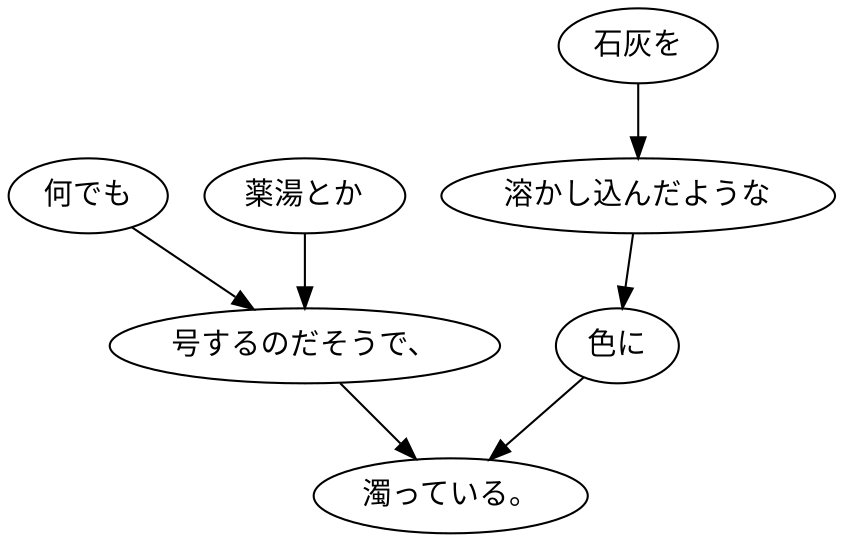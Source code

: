 digraph graph4345 {
	node0 [label="何でも"];
	node1 [label="薬湯とか"];
	node2 [label="号するのだそうで、"];
	node3 [label="石灰を"];
	node4 [label="溶かし込んだような"];
	node5 [label="色に"];
	node6 [label="濁っている。"];
	node0 -> node2;
	node1 -> node2;
	node2 -> node6;
	node3 -> node4;
	node4 -> node5;
	node5 -> node6;
}
